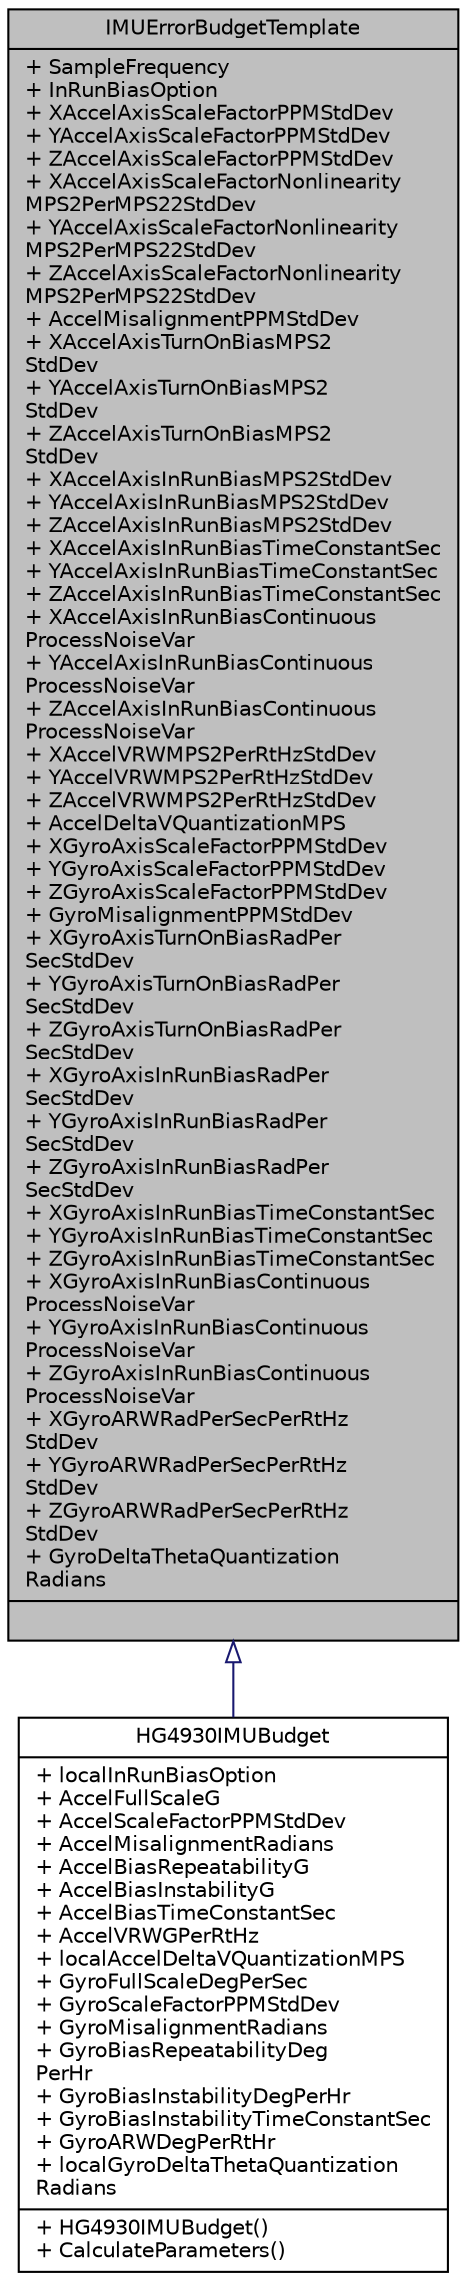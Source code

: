 digraph "IMUErrorBudgetTemplate"
{
 // LATEX_PDF_SIZE
  edge [fontname="Helvetica",fontsize="10",labelfontname="Helvetica",labelfontsize="10"];
  node [fontname="Helvetica",fontsize="10",shape=record];
  Node1 [label="{IMUErrorBudgetTemplate\n|+ SampleFrequency\l+ InRunBiasOption\l+ XAccelAxisScaleFactorPPMStdDev\l+ YAccelAxisScaleFactorPPMStdDev\l+ ZAccelAxisScaleFactorPPMStdDev\l+ XAccelAxisScaleFactorNonlinearity\lMPS2PerMPS22StdDev\l+ YAccelAxisScaleFactorNonlinearity\lMPS2PerMPS22StdDev\l+ ZAccelAxisScaleFactorNonlinearity\lMPS2PerMPS22StdDev\l+ AccelMisalignmentPPMStdDev\l+ XAccelAxisTurnOnBiasMPS2\lStdDev\l+ YAccelAxisTurnOnBiasMPS2\lStdDev\l+ ZAccelAxisTurnOnBiasMPS2\lStdDev\l+ XAccelAxisInRunBiasMPS2StdDev\l+ YAccelAxisInRunBiasMPS2StdDev\l+ ZAccelAxisInRunBiasMPS2StdDev\l+ XAccelAxisInRunBiasTimeConstantSec\l+ YAccelAxisInRunBiasTimeConstantSec\l+ ZAccelAxisInRunBiasTimeConstantSec\l+ XAccelAxisInRunBiasContinuous\lProcessNoiseVar\l+ YAccelAxisInRunBiasContinuous\lProcessNoiseVar\l+ ZAccelAxisInRunBiasContinuous\lProcessNoiseVar\l+ XAccelVRWMPS2PerRtHzStdDev\l+ YAccelVRWMPS2PerRtHzStdDev\l+ ZAccelVRWMPS2PerRtHzStdDev\l+ AccelDeltaVQuantizationMPS\l+ XGyroAxisScaleFactorPPMStdDev\l+ YGyroAxisScaleFactorPPMStdDev\l+ ZGyroAxisScaleFactorPPMStdDev\l+ GyroMisalignmentPPMStdDev\l+ XGyroAxisTurnOnBiasRadPer\lSecStdDev\l+ YGyroAxisTurnOnBiasRadPer\lSecStdDev\l+ ZGyroAxisTurnOnBiasRadPer\lSecStdDev\l+ XGyroAxisInRunBiasRadPer\lSecStdDev\l+ YGyroAxisInRunBiasRadPer\lSecStdDev\l+ ZGyroAxisInRunBiasRadPer\lSecStdDev\l+ XGyroAxisInRunBiasTimeConstantSec\l+ YGyroAxisInRunBiasTimeConstantSec\l+ ZGyroAxisInRunBiasTimeConstantSec\l+ XGyroAxisInRunBiasContinuous\lProcessNoiseVar\l+ YGyroAxisInRunBiasContinuous\lProcessNoiseVar\l+ ZGyroAxisInRunBiasContinuous\lProcessNoiseVar\l+ XGyroARWRadPerSecPerRtHz\lStdDev\l+ YGyroARWRadPerSecPerRtHz\lStdDev\l+ ZGyroARWRadPerSecPerRtHz\lStdDev\l+ GyroDeltaThetaQuantization\lRadians\l|}",height=0.2,width=0.4,color="black", fillcolor="grey75", style="filled", fontcolor="black",tooltip=" "];
  Node1 -> Node2 [dir="back",color="midnightblue",fontsize="10",style="solid",arrowtail="onormal",fontname="Helvetica"];
  Node2 [label="{HG4930IMUBudget\n|+ localInRunBiasOption\l+ AccelFullScaleG\l+ AccelScaleFactorPPMStdDev\l+ AccelMisalignmentRadians\l+ AccelBiasRepeatabilityG\l+ AccelBiasInstabilityG\l+ AccelBiasTimeConstantSec\l+ AccelVRWGPerRtHz\l+ localAccelDeltaVQuantizationMPS\l+ GyroFullScaleDegPerSec\l+ GyroScaleFactorPPMStdDev\l+ GyroMisalignmentRadians\l+ GyroBiasRepeatabilityDeg\lPerHr\l+ GyroBiasInstabilityDegPerHr\l+ GyroBiasInstabilityTimeConstantSec\l+ GyroARWDegPerRtHr\l+ localGyroDeltaThetaQuantization\lRadians\l|+ HG4930IMUBudget()\l+ CalculateParameters()\l}",height=0.2,width=0.4,color="black", fillcolor="white", style="filled",URL="$classHG4930IMUBudget.html",tooltip=" "];
}
